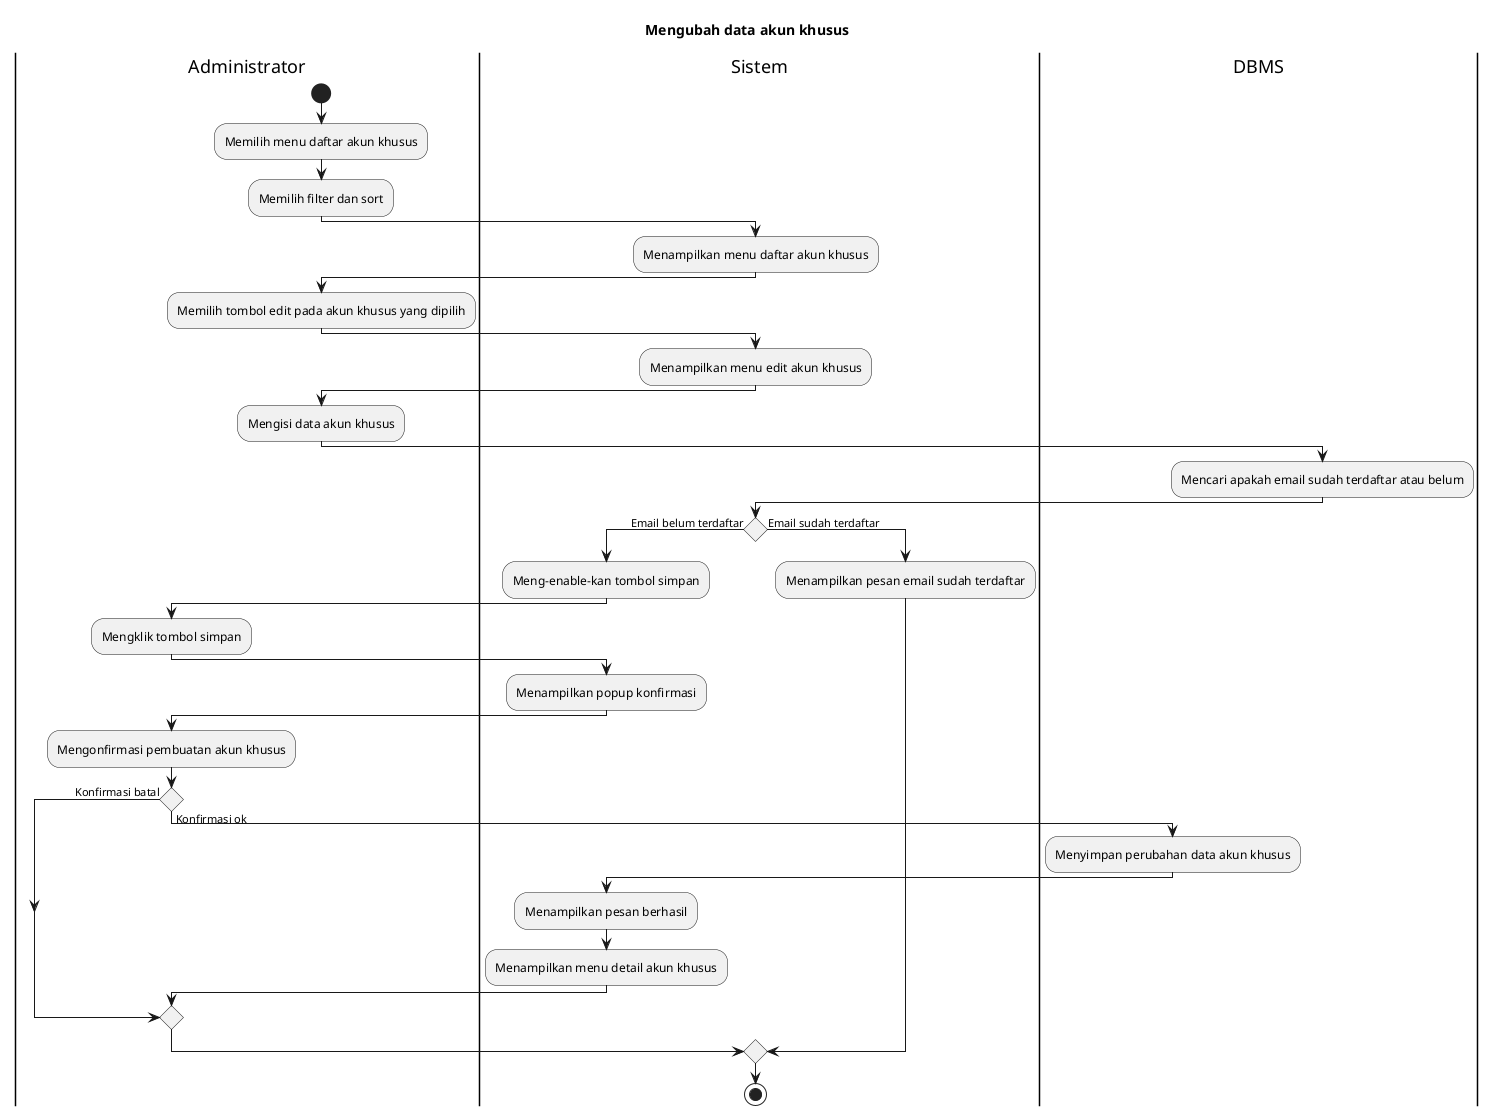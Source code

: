 @startuml UC-MGUSER-012 - Mengubah data akun khusus
title Mengubah data akun khusus

|Administrator|
start
:Memilih menu daftar akun khusus;
:Memilih filter dan sort;

|Sistem|
:Menampilkan menu daftar akun khusus;

|Administrator|
:Memilih tombol edit pada akun khusus yang dipilih;

|Sistem|
:Menampilkan menu edit akun khusus;

|Administrator|
:Mengisi data akun khusus;

|DBMS|
:Mencari apakah email sudah terdaftar atau belum;

|Sistem|
if () then (Email belum terdaftar)
  :Meng-enable-kan tombol simpan;

  |Administrator|
  :Mengklik tombol simpan;
  
  |Sistem|
  :Menampilkan popup konfirmasi;

  |Administrator|
  :Mengonfirmasi pembuatan akun khusus;

  if () then (Konfirmasi batal)
  else (Konfirmasi ok)
    |DBMS|
    :Menyimpan perubahan data akun khusus;

    |Sistem|
    :Menampilkan pesan berhasil;
    :Menampilkan menu detail akun khusus;
  endif
else (Email sudah terdaftar)
  |Sistem|
  :Menampilkan pesan email sudah terdaftar;
endif

stop

@enduml